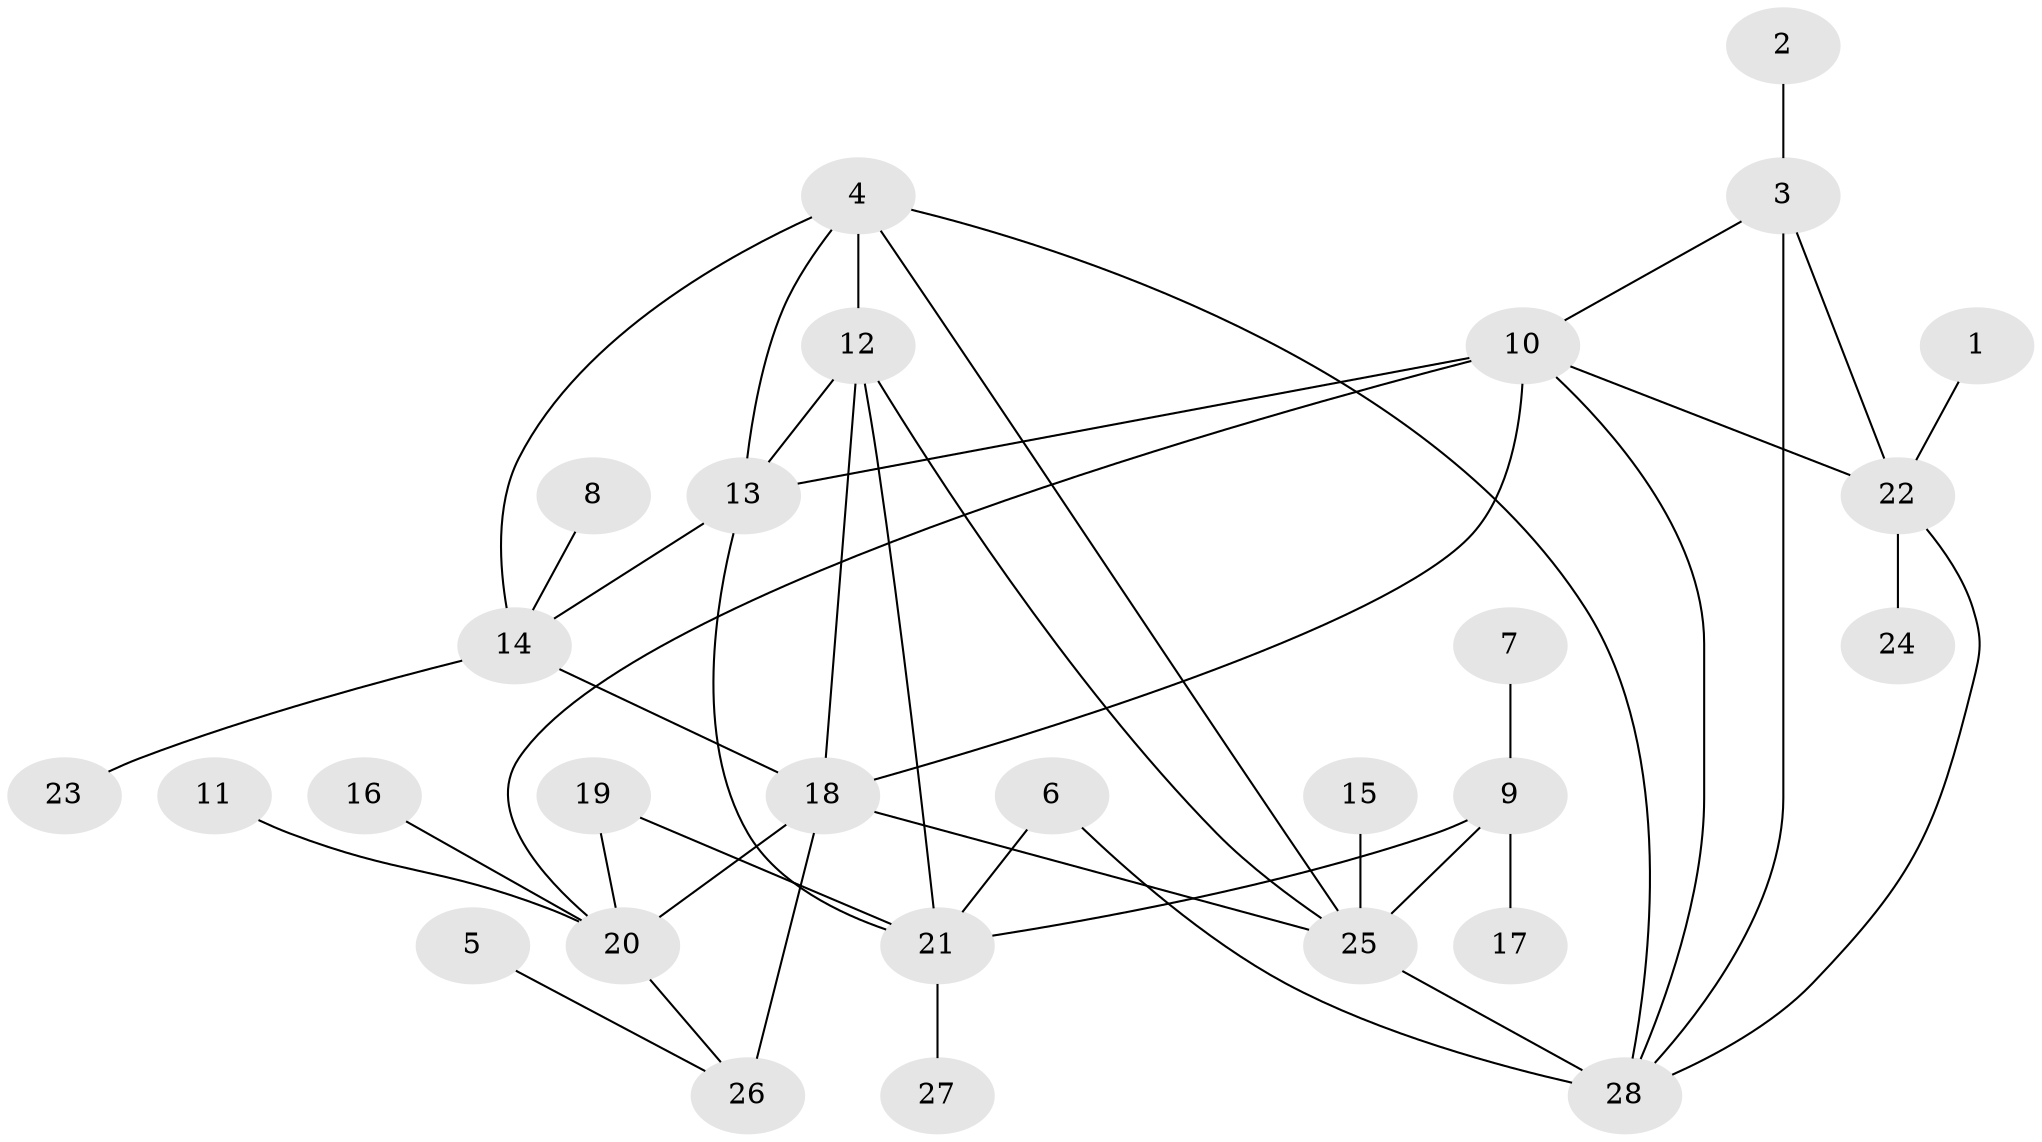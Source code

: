 // original degree distribution, {10: 0.03260869565217391, 7: 0.06521739130434782, 3: 0.05434782608695652, 9: 0.010869565217391304, 8: 0.043478260869565216, 6: 0.03260869565217391, 5: 0.021739130434782608, 2: 0.21739130434782608, 1: 0.5217391304347826}
// Generated by graph-tools (version 1.1) at 2025/37/03/04/25 23:37:36]
// undirected, 28 vertices, 44 edges
graph export_dot {
  node [color=gray90,style=filled];
  1;
  2;
  3;
  4;
  5;
  6;
  7;
  8;
  9;
  10;
  11;
  12;
  13;
  14;
  15;
  16;
  17;
  18;
  19;
  20;
  21;
  22;
  23;
  24;
  25;
  26;
  27;
  28;
  1 -- 22 [weight=1.0];
  2 -- 3 [weight=1.0];
  3 -- 10 [weight=1.0];
  3 -- 22 [weight=1.0];
  3 -- 28 [weight=1.0];
  4 -- 12 [weight=1.0];
  4 -- 13 [weight=1.0];
  4 -- 14 [weight=2.0];
  4 -- 25 [weight=1.0];
  4 -- 28 [weight=2.0];
  5 -- 26 [weight=1.0];
  6 -- 21 [weight=1.0];
  6 -- 28 [weight=1.0];
  7 -- 9 [weight=1.0];
  8 -- 14 [weight=1.0];
  9 -- 17 [weight=1.0];
  9 -- 21 [weight=1.0];
  9 -- 25 [weight=3.0];
  10 -- 13 [weight=2.0];
  10 -- 18 [weight=1.0];
  10 -- 20 [weight=1.0];
  10 -- 22 [weight=1.0];
  10 -- 28 [weight=1.0];
  11 -- 20 [weight=1.0];
  12 -- 13 [weight=2.0];
  12 -- 18 [weight=3.0];
  12 -- 21 [weight=2.0];
  12 -- 25 [weight=1.0];
  13 -- 14 [weight=3.0];
  13 -- 21 [weight=1.0];
  14 -- 18 [weight=1.0];
  14 -- 23 [weight=1.0];
  15 -- 25 [weight=1.0];
  16 -- 20 [weight=1.0];
  18 -- 20 [weight=2.0];
  18 -- 25 [weight=1.0];
  18 -- 26 [weight=2.0];
  19 -- 20 [weight=1.0];
  19 -- 21 [weight=1.0];
  20 -- 26 [weight=1.0];
  21 -- 27 [weight=1.0];
  22 -- 24 [weight=1.0];
  22 -- 28 [weight=1.0];
  25 -- 28 [weight=1.0];
}
